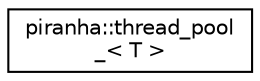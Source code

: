 digraph "Graphical Class Hierarchy"
{
  edge [fontname="Helvetica",fontsize="10",labelfontname="Helvetica",labelfontsize="10"];
  node [fontname="Helvetica",fontsize="10",shape=record];
  rankdir="LR";
  Node0 [label="piranha::thread_pool\l_\< T \>",height=0.2,width=0.4,color="black", fillcolor="white", style="filled",URL="$classpiranha_1_1thread__pool__.html",tooltip="Static thread pool. "];
}
